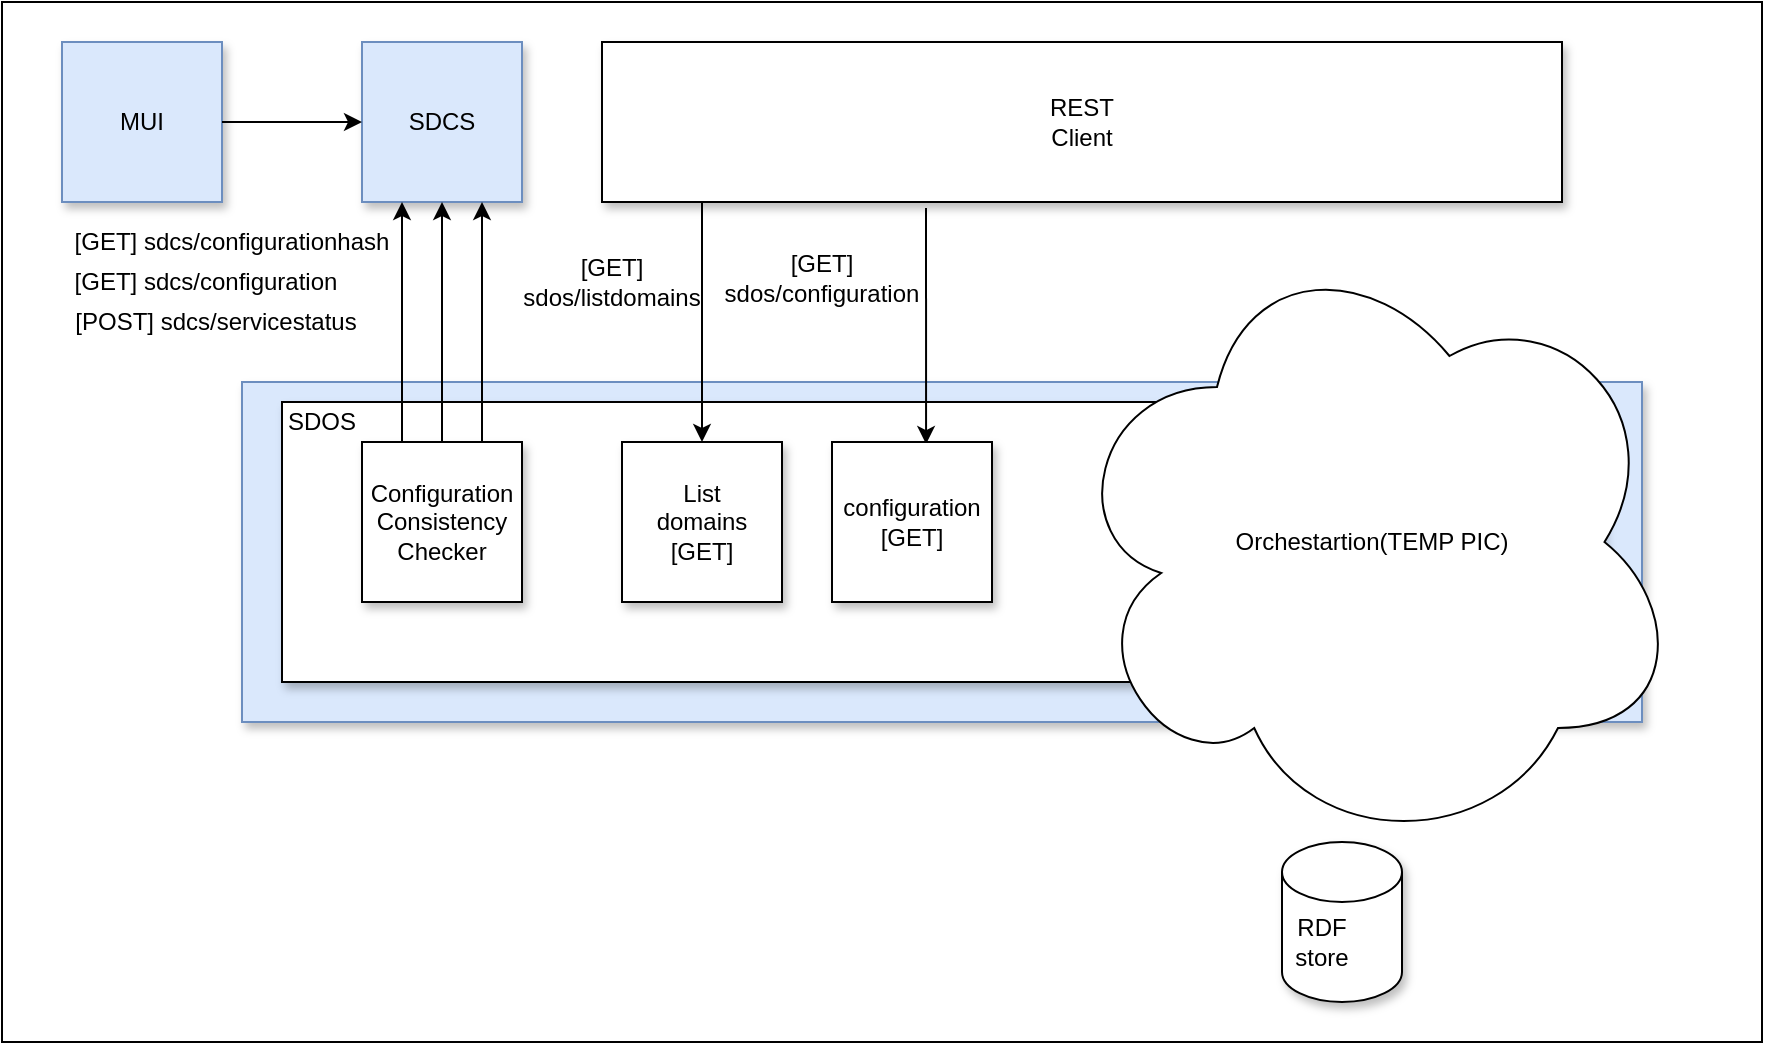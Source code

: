 <mxfile version="14.1.8" type="device"><diagram id="hyVlqcEQpM_MPqJPKhlL" name="Page-1"><mxGraphModel dx="1086" dy="1975" grid="1" gridSize="10" guides="1" tooltips="1" connect="1" arrows="1" fold="1" page="1" pageScale="1" pageWidth="827" pageHeight="1169" math="0" shadow="0"><root><mxCell id="0"/><mxCell id="1" parent="0"/><mxCell id="YMpXuTJ0YV9mk9prtPvo-22" value="" style="rounded=0;whiteSpace=wrap;html=1;verticalAlign=middle;" parent="1" vertex="1"><mxGeometry y="-40" width="880" height="520" as="geometry"/></mxCell><mxCell id="YMpXuTJ0YV9mk9prtPvo-1" value="" style="whiteSpace=wrap;html=1;aspect=fixed;shadow=1;fillColor=#dae8fc;strokeColor=#6c8ebf;" parent="1" vertex="1"><mxGeometry x="30" y="-20" width="80" height="80" as="geometry"/></mxCell><mxCell id="YMpXuTJ0YV9mk9prtPvo-3" value="" style="rounded=0;whiteSpace=wrap;html=1;fillColor=#dae8fc;strokeColor=#6c8ebf;shadow=1;" parent="1" vertex="1"><mxGeometry x="120" y="150" width="700" height="170" as="geometry"/></mxCell><mxCell id="YMpXuTJ0YV9mk9prtPvo-4" value="" style="shape=cylinder3;whiteSpace=wrap;html=1;boundedLbl=1;backgroundOutline=1;size=15;shadow=1;" parent="1" vertex="1"><mxGeometry x="640" y="380" width="60" height="80" as="geometry"/></mxCell><mxCell id="YMpXuTJ0YV9mk9prtPvo-13" value="RDF store" style="text;html=1;strokeColor=none;fillColor=none;align=center;verticalAlign=middle;whiteSpace=wrap;rounded=0;" parent="1" vertex="1"><mxGeometry x="640" y="420" width="40" height="20" as="geometry"/></mxCell><mxCell id="YMpXuTJ0YV9mk9prtPvo-23" value="" style="rounded=0;whiteSpace=wrap;html=1;shadow=1;" parent="1" vertex="1"><mxGeometry x="140" y="160" width="660" height="140" as="geometry"/></mxCell><mxCell id="YMpXuTJ0YV9mk9prtPvo-25" value="SDOS" style="text;html=1;strokeColor=none;fillColor=none;align=center;verticalAlign=middle;whiteSpace=wrap;rounded=0;shadow=1;" parent="1" vertex="1"><mxGeometry x="140" y="160" width="40" height="20" as="geometry"/></mxCell><mxCell id="YMpXuTJ0YV9mk9prtPvo-26" value="" style="whiteSpace=wrap;html=1;aspect=fixed;shadow=1;fillColor=#dae8fc;strokeColor=#6c8ebf;" parent="1" vertex="1"><mxGeometry x="180" y="-20" width="80" height="80" as="geometry"/></mxCell><mxCell id="YMpXuTJ0YV9mk9prtPvo-29" value="" style="whiteSpace=wrap;html=1;aspect=fixed;shadow=1;" parent="1" vertex="1"><mxGeometry x="180" y="180" width="80" height="80" as="geometry"/></mxCell><mxCell id="YMpXuTJ0YV9mk9prtPvo-33" value="" style="endArrow=classic;html=1;exitX=0.75;exitY=0;exitDx=0;exitDy=0;entryX=0.75;entryY=1;entryDx=0;entryDy=0;" parent="1" source="YMpXuTJ0YV9mk9prtPvo-29" target="YMpXuTJ0YV9mk9prtPvo-26" edge="1"><mxGeometry width="50" height="50" relative="1" as="geometry"><mxPoint x="390" y="330" as="sourcePoint"/><mxPoint x="440" y="280" as="targetPoint"/></mxGeometry></mxCell><mxCell id="YMpXuTJ0YV9mk9prtPvo-34" value="" style="endArrow=classic;html=1;exitX=0.5;exitY=0;exitDx=0;exitDy=0;entryX=0.5;entryY=1;entryDx=0;entryDy=0;" parent="1" source="YMpXuTJ0YV9mk9prtPvo-29" target="YMpXuTJ0YV9mk9prtPvo-26" edge="1"><mxGeometry width="50" height="50" relative="1" as="geometry"><mxPoint x="390" y="330" as="sourcePoint"/><mxPoint x="440" y="280" as="targetPoint"/></mxGeometry></mxCell><mxCell id="YMpXuTJ0YV9mk9prtPvo-35" value="" style="endArrow=classic;html=1;exitX=0.25;exitY=0;exitDx=0;exitDy=0;entryX=0.25;entryY=1;entryDx=0;entryDy=0;" parent="1" source="YMpXuTJ0YV9mk9prtPvo-29" target="YMpXuTJ0YV9mk9prtPvo-26" edge="1"><mxGeometry width="50" height="50" relative="1" as="geometry"><mxPoint x="390" y="330" as="sourcePoint"/><mxPoint x="440" y="280" as="targetPoint"/></mxGeometry></mxCell><mxCell id="YMpXuTJ0YV9mk9prtPvo-36" value="" style="endArrow=classic;html=1;entryX=0.588;entryY=0.013;entryDx=0;entryDy=0;entryPerimeter=0;" parent="1" target="YMpXuTJ0YV9mk9prtPvo-65" edge="1"><mxGeometry width="50" height="50" relative="1" as="geometry"><mxPoint x="462" y="63" as="sourcePoint"/><mxPoint x="455" y="180" as="targetPoint"/></mxGeometry></mxCell><mxCell id="YMpXuTJ0YV9mk9prtPvo-42" value="" style="endArrow=classic;html=1;exitX=1;exitY=0.5;exitDx=0;exitDy=0;entryX=0;entryY=0.5;entryDx=0;entryDy=0;" parent="1" source="YMpXuTJ0YV9mk9prtPvo-1" target="YMpXuTJ0YV9mk9prtPvo-26" edge="1"><mxGeometry width="50" height="50" relative="1" as="geometry"><mxPoint x="390" y="330" as="sourcePoint"/><mxPoint x="440" y="280" as="targetPoint"/></mxGeometry></mxCell><mxCell id="YMpXuTJ0YV9mk9prtPvo-43" value="MUI" style="text;html=1;strokeColor=none;fillColor=none;align=center;verticalAlign=middle;whiteSpace=wrap;rounded=0;shadow=1;" parent="1" vertex="1"><mxGeometry x="50" y="10" width="40" height="20" as="geometry"/></mxCell><mxCell id="YMpXuTJ0YV9mk9prtPvo-44" value="SDCS" style="text;html=1;strokeColor=none;fillColor=none;align=center;verticalAlign=middle;whiteSpace=wrap;rounded=0;shadow=1;" parent="1" vertex="1"><mxGeometry x="200" y="10" width="40" height="20" as="geometry"/></mxCell><mxCell id="YMpXuTJ0YV9mk9prtPvo-45" value="Configuration Consistency Checker" style="text;html=1;strokeColor=none;fillColor=none;align=center;verticalAlign=middle;whiteSpace=wrap;rounded=0;shadow=1;" parent="1" vertex="1"><mxGeometry x="200" y="210" width="40" height="20" as="geometry"/></mxCell><mxCell id="YMpXuTJ0YV9mk9prtPvo-48" value="" style="rounded=0;whiteSpace=wrap;html=1;shadow=1;" parent="1" vertex="1"><mxGeometry x="300" y="-20" width="480" height="80" as="geometry"/></mxCell><mxCell id="YMpXuTJ0YV9mk9prtPvo-49" value="" style="whiteSpace=wrap;html=1;aspect=fixed;shadow=1;" parent="1" vertex="1"><mxGeometry x="310" y="180" width="80" height="80" as="geometry"/></mxCell><mxCell id="YMpXuTJ0YV9mk9prtPvo-50" value="List domains&lt;br&gt;[GET]" style="text;html=1;strokeColor=none;fillColor=none;align=center;verticalAlign=middle;whiteSpace=wrap;rounded=0;shadow=1;" parent="1" vertex="1"><mxGeometry x="330" y="210" width="40" height="20" as="geometry"/></mxCell><mxCell id="YMpXuTJ0YV9mk9prtPvo-51" value="REST Client" style="text;html=1;strokeColor=none;fillColor=none;align=center;verticalAlign=middle;whiteSpace=wrap;rounded=0;shadow=1;" parent="1" vertex="1"><mxGeometry x="520" y="10" width="40" height="20" as="geometry"/></mxCell><mxCell id="YMpXuTJ0YV9mk9prtPvo-52" value="" style="endArrow=classic;html=1;entryX=0.5;entryY=0;entryDx=0;entryDy=0;" parent="1" target="YMpXuTJ0YV9mk9prtPvo-49" edge="1"><mxGeometry width="50" height="50" relative="1" as="geometry"><mxPoint x="350" y="60" as="sourcePoint"/><mxPoint x="440" y="230" as="targetPoint"/></mxGeometry></mxCell><mxCell id="YMpXuTJ0YV9mk9prtPvo-57" value="[GET] sdcs/configurationhash" style="text;html=1;strokeColor=none;fillColor=none;align=center;verticalAlign=middle;whiteSpace=wrap;rounded=0;shadow=1;" parent="1" vertex="1"><mxGeometry x="30" y="70" width="170" height="20" as="geometry"/></mxCell><mxCell id="YMpXuTJ0YV9mk9prtPvo-59" value="[GET] sdcs/configuration" style="text;html=1;strokeColor=none;fillColor=none;align=center;verticalAlign=middle;whiteSpace=wrap;rounded=0;shadow=1;" parent="1" vertex="1"><mxGeometry x="17" y="90" width="170" height="20" as="geometry"/></mxCell><mxCell id="YMpXuTJ0YV9mk9prtPvo-61" value="[POST] sdcs/servicestatus" style="text;html=1;strokeColor=none;fillColor=none;align=center;verticalAlign=middle;whiteSpace=wrap;rounded=0;shadow=1;" parent="1" vertex="1"><mxGeometry x="22" y="110" width="170" height="20" as="geometry"/></mxCell><mxCell id="YMpXuTJ0YV9mk9prtPvo-62" value="[GET] sdos/listdomains" style="text;html=1;strokeColor=none;fillColor=none;align=center;verticalAlign=middle;whiteSpace=wrap;rounded=0;shadow=1;" parent="1" vertex="1"><mxGeometry x="280" y="80" width="50" height="40" as="geometry"/></mxCell><mxCell id="YMpXuTJ0YV9mk9prtPvo-65" value="" style="whiteSpace=wrap;html=1;aspect=fixed;shadow=1;" parent="1" vertex="1"><mxGeometry x="415" y="180" width="80" height="80" as="geometry"/></mxCell><mxCell id="YMpXuTJ0YV9mk9prtPvo-66" value="configuration&lt;br&gt;[GET]" style="text;html=1;strokeColor=none;fillColor=none;align=center;verticalAlign=middle;whiteSpace=wrap;rounded=0;shadow=1;" parent="1" vertex="1"><mxGeometry x="435" y="210" width="40" height="20" as="geometry"/></mxCell><mxCell id="YMpXuTJ0YV9mk9prtPvo-68" value="[GET]&lt;br&gt;sdos/configuration" style="text;html=1;strokeColor=none;fillColor=none;align=center;verticalAlign=middle;whiteSpace=wrap;rounded=0;shadow=1;" parent="1" vertex="1"><mxGeometry x="390" y="87.5" width="40" height="20" as="geometry"/></mxCell><mxCell id="8cy7EWl3ZXJZ6lZKpBMv-1" value="Orchestartion(TEMP PIC)" style="ellipse;shape=cloud;whiteSpace=wrap;html=1;" vertex="1" parent="1"><mxGeometry x="530" y="75" width="310" height="310" as="geometry"/></mxCell></root></mxGraphModel></diagram></mxfile>